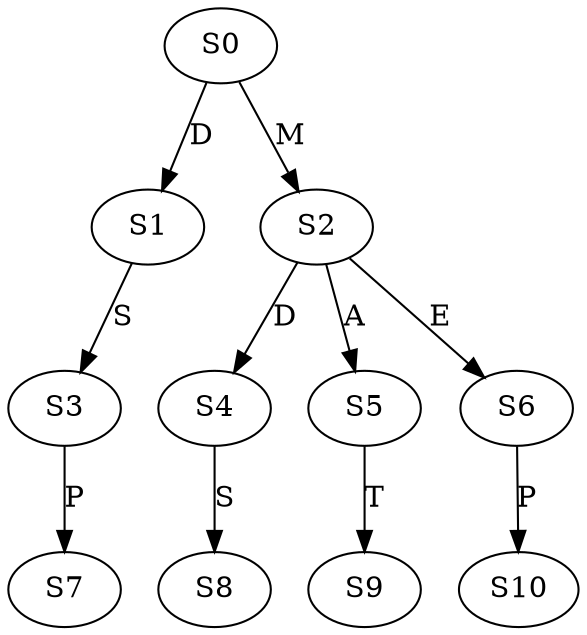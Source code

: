 strict digraph  {
	S0 -> S1 [ label = D ];
	S0 -> S2 [ label = M ];
	S1 -> S3 [ label = S ];
	S2 -> S4 [ label = D ];
	S2 -> S5 [ label = A ];
	S2 -> S6 [ label = E ];
	S3 -> S7 [ label = P ];
	S4 -> S8 [ label = S ];
	S5 -> S9 [ label = T ];
	S6 -> S10 [ label = P ];
}
